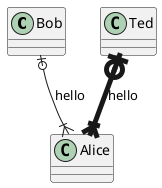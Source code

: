 {
  "sha1": "mstodreb4vwh2m9dmygzxe7e0fozj57",
  "insertion": {
    "when": "2024-06-03T18:59:35.637Z",
    "url": "http://forum.plantuml.net/8827/arrow-cardinality-thickness-changed-skinparam-class-diagram",
    "user": "plantuml@gmail.com"
  }
}
@startuml
Bob |o--|{ Alice : hello
Ted |o-[thickness=5]-|{ Alice : hello
@enduml
